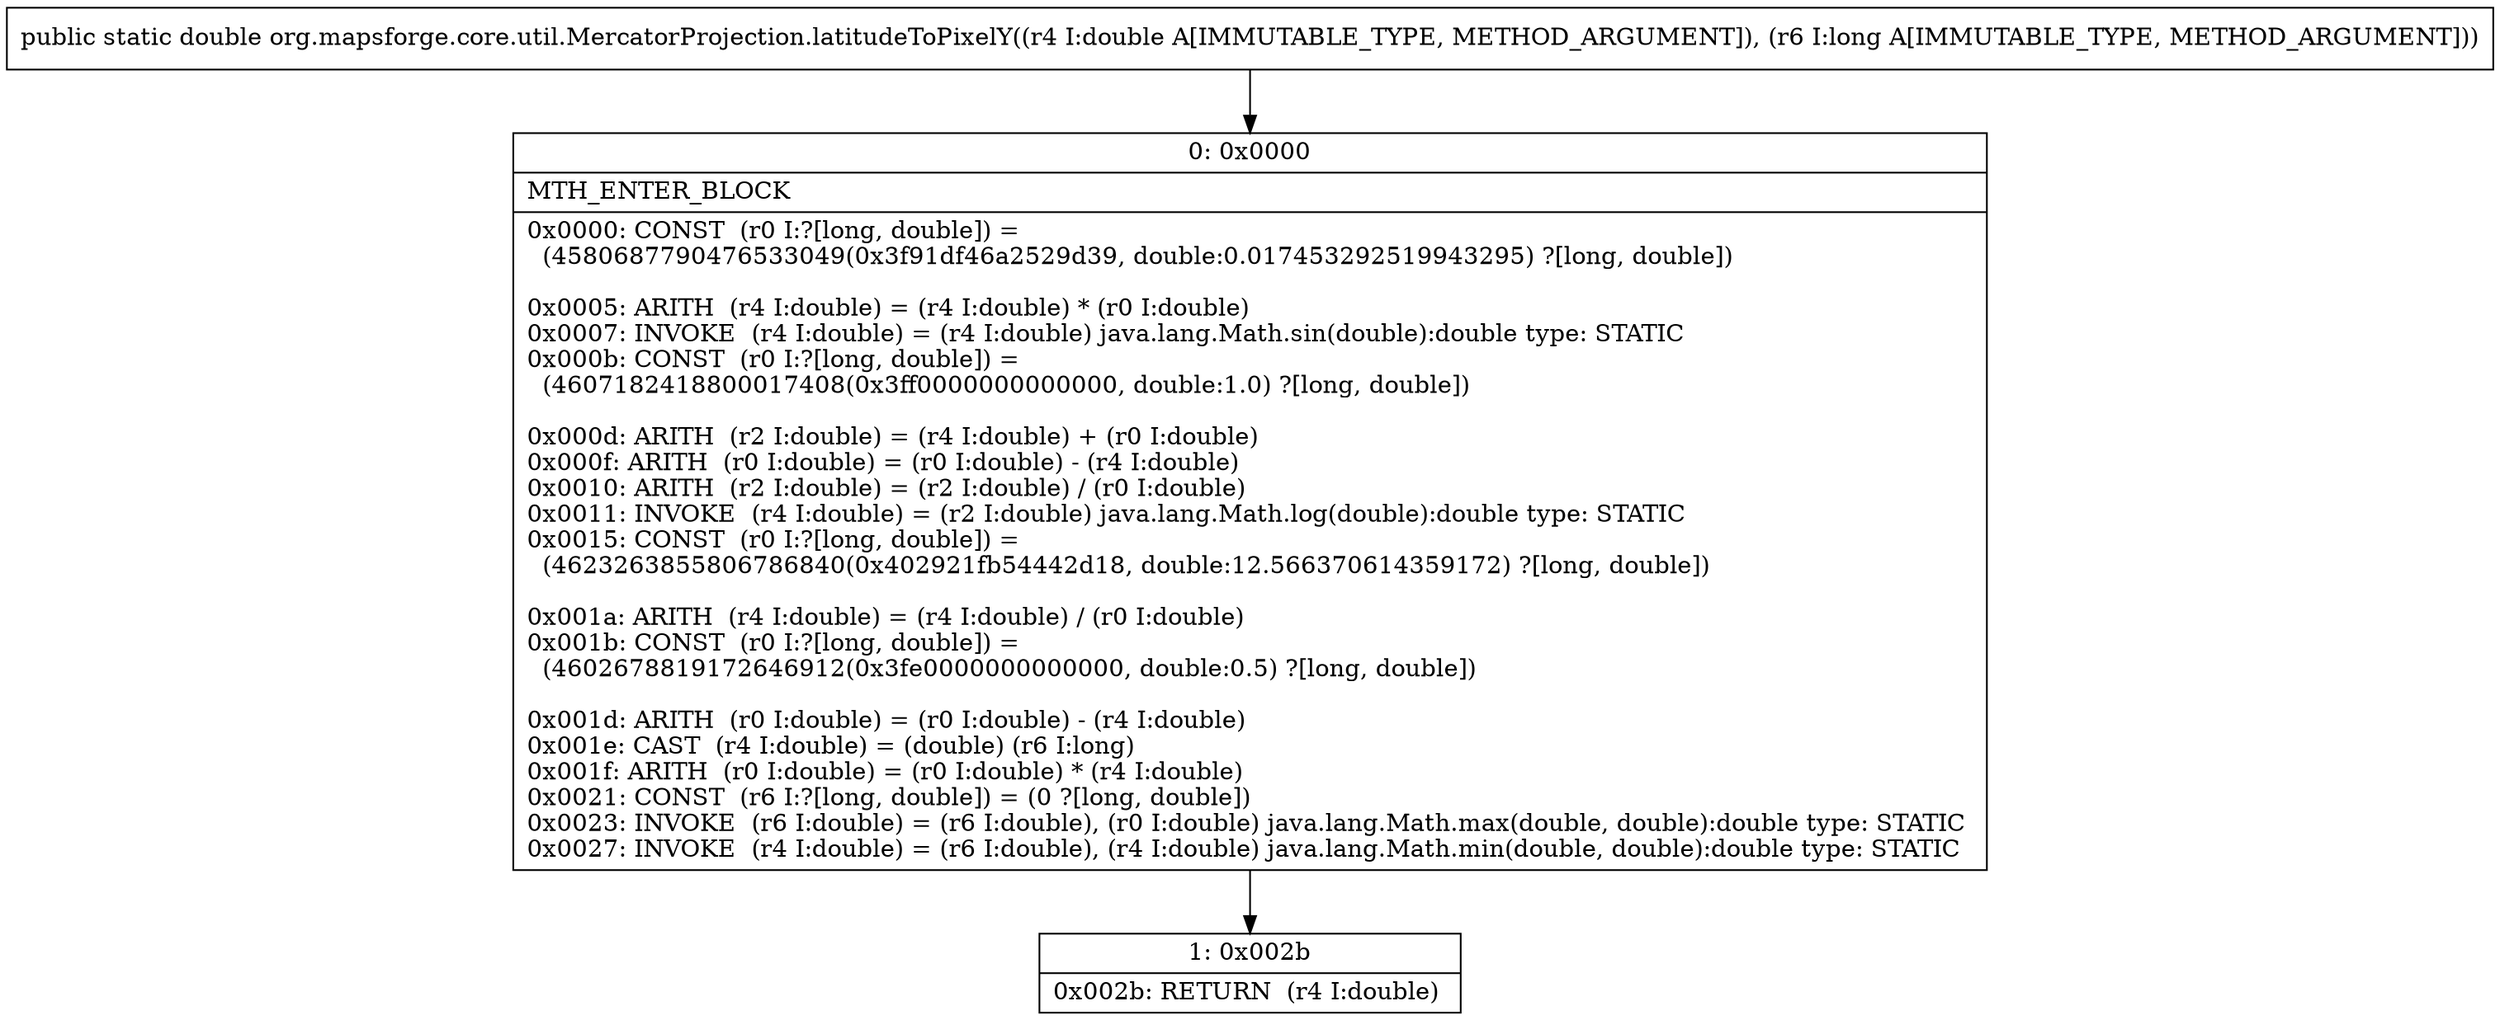 digraph "CFG fororg.mapsforge.core.util.MercatorProjection.latitudeToPixelY(DJ)D" {
Node_0 [shape=record,label="{0\:\ 0x0000|MTH_ENTER_BLOCK\l|0x0000: CONST  (r0 I:?[long, double]) = \l  (4580687790476533049(0x3f91df46a2529d39, double:0.017453292519943295) ?[long, double])\l \l0x0005: ARITH  (r4 I:double) = (r4 I:double) * (r0 I:double) \l0x0007: INVOKE  (r4 I:double) = (r4 I:double) java.lang.Math.sin(double):double type: STATIC \l0x000b: CONST  (r0 I:?[long, double]) = \l  (4607182418800017408(0x3ff0000000000000, double:1.0) ?[long, double])\l \l0x000d: ARITH  (r2 I:double) = (r4 I:double) + (r0 I:double) \l0x000f: ARITH  (r0 I:double) = (r0 I:double) \- (r4 I:double) \l0x0010: ARITH  (r2 I:double) = (r2 I:double) \/ (r0 I:double) \l0x0011: INVOKE  (r4 I:double) = (r2 I:double) java.lang.Math.log(double):double type: STATIC \l0x0015: CONST  (r0 I:?[long, double]) = \l  (4623263855806786840(0x402921fb54442d18, double:12.566370614359172) ?[long, double])\l \l0x001a: ARITH  (r4 I:double) = (r4 I:double) \/ (r0 I:double) \l0x001b: CONST  (r0 I:?[long, double]) = \l  (4602678819172646912(0x3fe0000000000000, double:0.5) ?[long, double])\l \l0x001d: ARITH  (r0 I:double) = (r0 I:double) \- (r4 I:double) \l0x001e: CAST  (r4 I:double) = (double) (r6 I:long) \l0x001f: ARITH  (r0 I:double) = (r0 I:double) * (r4 I:double) \l0x0021: CONST  (r6 I:?[long, double]) = (0 ?[long, double]) \l0x0023: INVOKE  (r6 I:double) = (r6 I:double), (r0 I:double) java.lang.Math.max(double, double):double type: STATIC \l0x0027: INVOKE  (r4 I:double) = (r6 I:double), (r4 I:double) java.lang.Math.min(double, double):double type: STATIC \l}"];
Node_1 [shape=record,label="{1\:\ 0x002b|0x002b: RETURN  (r4 I:double) \l}"];
MethodNode[shape=record,label="{public static double org.mapsforge.core.util.MercatorProjection.latitudeToPixelY((r4 I:double A[IMMUTABLE_TYPE, METHOD_ARGUMENT]), (r6 I:long A[IMMUTABLE_TYPE, METHOD_ARGUMENT])) }"];
MethodNode -> Node_0;
Node_0 -> Node_1;
}

